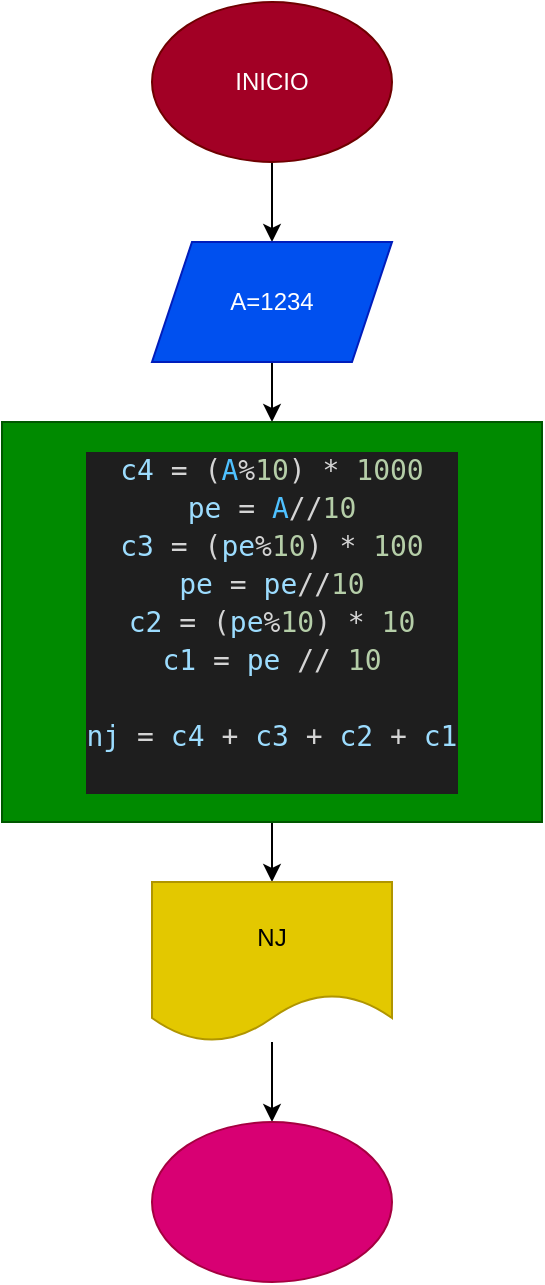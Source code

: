 <mxfile>
    <diagram id="dkAb66VynEKjwiJ2JSHo" name="Página-1">
        <mxGraphModel dx="530" dy="413" grid="1" gridSize="10" guides="1" tooltips="1" connect="1" arrows="1" fold="1" page="1" pageScale="1" pageWidth="827" pageHeight="1169" math="0" shadow="0">
            <root>
                <mxCell id="0"/>
                <mxCell id="1" parent="0"/>
                <mxCell id="4" value="" style="edgeStyle=none;html=1;" parent="1" source="2" target="3" edge="1">
                    <mxGeometry relative="1" as="geometry"/>
                </mxCell>
                <mxCell id="2" value="INICIO" style="ellipse;whiteSpace=wrap;html=1;fillColor=#a20025;fontColor=#ffffff;strokeColor=#6F0000;" parent="1" vertex="1">
                    <mxGeometry x="205" y="10" width="120" height="80" as="geometry"/>
                </mxCell>
                <mxCell id="12" value="" style="edgeStyle=none;html=1;" edge="1" parent="1" source="3" target="5">
                    <mxGeometry relative="1" as="geometry"/>
                </mxCell>
                <mxCell id="3" value="A=1234" style="shape=parallelogram;perimeter=parallelogramPerimeter;whiteSpace=wrap;html=1;fixedSize=1;fillColor=#0050ef;strokeColor=#001DBC;fontColor=#ffffff;" parent="1" vertex="1">
                    <mxGeometry x="205" y="130" width="120" height="60" as="geometry"/>
                </mxCell>
                <mxCell id="7" value="" style="edgeStyle=none;html=1;" parent="1" source="5" target="6" edge="1">
                    <mxGeometry relative="1" as="geometry"/>
                </mxCell>
                <mxCell id="5" value="&lt;div style=&quot;color: rgb(212, 212, 212); background-color: rgb(30, 30, 30); font-family: &amp;quot;Droid Sans Mono&amp;quot;, &amp;quot;monospace&amp;quot;, monospace; font-size: 14px; line-height: 19px;&quot;&gt;&lt;div&gt;&lt;span style=&quot;color: #9cdcfe;&quot;&gt;c4&lt;/span&gt; = (&lt;span style=&quot;color: #4fc1ff;&quot;&gt;A&lt;/span&gt;%&lt;span style=&quot;color: #b5cea8;&quot;&gt;10&lt;/span&gt;) * &lt;span style=&quot;color: #b5cea8;&quot;&gt;1000&lt;/span&gt;&lt;/div&gt;&lt;div&gt;&lt;span style=&quot;color: #9cdcfe;&quot;&gt;pe&lt;/span&gt; = &lt;span style=&quot;color: #4fc1ff;&quot;&gt;A&lt;/span&gt;//&lt;span style=&quot;color: #b5cea8;&quot;&gt;10&lt;/span&gt;&lt;/div&gt;&lt;div&gt;&lt;span style=&quot;color: #9cdcfe;&quot;&gt;c3&lt;/span&gt; = (&lt;span style=&quot;color: #9cdcfe;&quot;&gt;pe&lt;/span&gt;%&lt;span style=&quot;color: #b5cea8;&quot;&gt;10&lt;/span&gt;) * &lt;span style=&quot;color: #b5cea8;&quot;&gt;100&lt;/span&gt;&lt;/div&gt;&lt;div&gt;&lt;span style=&quot;color: #9cdcfe;&quot;&gt;pe&lt;/span&gt; = &lt;span style=&quot;color: #9cdcfe;&quot;&gt;pe&lt;/span&gt;//&lt;span style=&quot;color: #b5cea8;&quot;&gt;10&lt;/span&gt;&lt;/div&gt;&lt;div&gt;&lt;span style=&quot;color: #9cdcfe;&quot;&gt;c2&lt;/span&gt; = (&lt;span style=&quot;color: #9cdcfe;&quot;&gt;pe&lt;/span&gt;%&lt;span style=&quot;color: #b5cea8;&quot;&gt;10&lt;/span&gt;) * &lt;span style=&quot;color: #b5cea8;&quot;&gt;10&lt;/span&gt;&lt;/div&gt;&lt;div&gt;&lt;span style=&quot;color: #9cdcfe;&quot;&gt;c1&lt;/span&gt; = &lt;span style=&quot;color: #9cdcfe;&quot;&gt;pe&lt;/span&gt; // &lt;span style=&quot;color: #b5cea8;&quot;&gt;10&lt;/span&gt;&lt;/div&gt;&lt;br&gt;&lt;div&gt;&lt;span style=&quot;color: #9cdcfe;&quot;&gt;nj&lt;/span&gt; = &lt;span style=&quot;color: #9cdcfe;&quot;&gt;c4&lt;/span&gt; + &lt;span style=&quot;color: #9cdcfe;&quot;&gt;c3&lt;/span&gt; + &lt;span style=&quot;color: #9cdcfe;&quot;&gt;c2&lt;/span&gt; + &lt;span style=&quot;color: #9cdcfe;&quot;&gt;c1&lt;/span&gt;&lt;/div&gt;&lt;br&gt;&lt;/div&gt;" style="whiteSpace=wrap;html=1;fillColor=#008a00;strokeColor=#005700;fontColor=#ffffff;" parent="1" vertex="1">
                    <mxGeometry x="130" y="220" width="270" height="200" as="geometry"/>
                </mxCell>
                <mxCell id="11" value="" style="edgeStyle=none;html=1;" edge="1" parent="1" source="6">
                    <mxGeometry relative="1" as="geometry">
                        <mxPoint x="265" y="570" as="targetPoint"/>
                    </mxGeometry>
                </mxCell>
                <mxCell id="6" value="NJ" style="shape=document;whiteSpace=wrap;html=1;boundedLbl=1;fillColor=#e3c800;strokeColor=#B09500;fontColor=#000000;" parent="1" vertex="1">
                    <mxGeometry x="205" y="450" width="120" height="80" as="geometry"/>
                </mxCell>
                <mxCell id="13" value="" style="ellipse;whiteSpace=wrap;html=1;fillColor=#d80073;fontColor=#ffffff;strokeColor=#A50040;" vertex="1" parent="1">
                    <mxGeometry x="205" y="570" width="120" height="80" as="geometry"/>
                </mxCell>
            </root>
        </mxGraphModel>
    </diagram>
</mxfile>